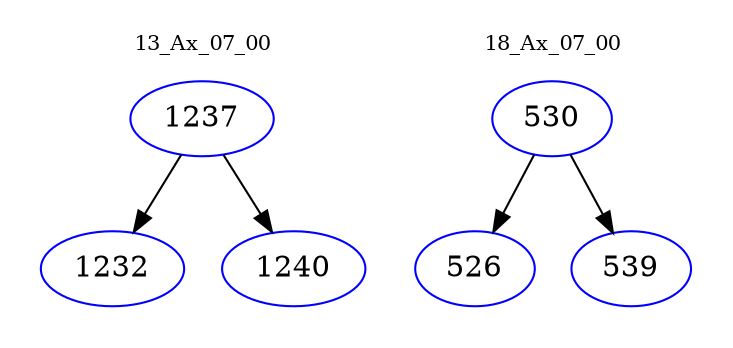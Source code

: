 digraph{
subgraph cluster_0 {
color = white
label = "13_Ax_07_00";
fontsize=10;
T0_1237 [label="1237", color="blue"]
T0_1237 -> T0_1232 [color="black"]
T0_1232 [label="1232", color="blue"]
T0_1237 -> T0_1240 [color="black"]
T0_1240 [label="1240", color="blue"]
}
subgraph cluster_1 {
color = white
label = "18_Ax_07_00";
fontsize=10;
T1_530 [label="530", color="blue"]
T1_530 -> T1_526 [color="black"]
T1_526 [label="526", color="blue"]
T1_530 -> T1_539 [color="black"]
T1_539 [label="539", color="blue"]
}
}

